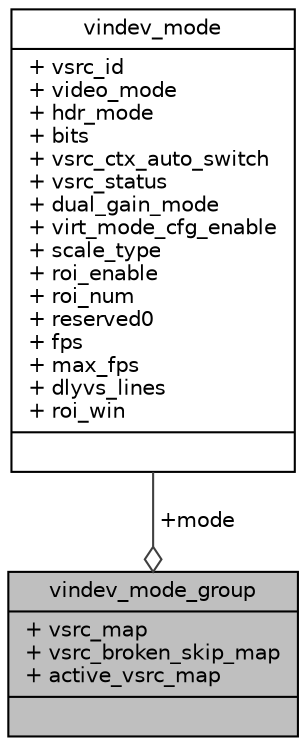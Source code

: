 digraph "vindev_mode_group"
{
 // INTERACTIVE_SVG=YES
 // LATEX_PDF_SIZE
  bgcolor="transparent";
  edge [fontname="Helvetica",fontsize="10",labelfontname="Helvetica",labelfontsize="10"];
  node [fontname="Helvetica",fontsize="10",shape=record];
  Node1 [label="{vindev_mode_group\n|+ vsrc_map\l+ vsrc_broken_skip_map\l+ active_vsrc_map\l|}",height=0.2,width=0.4,color="black", fillcolor="grey75", style="filled", fontcolor="black",tooltip=" "];
  Node2 -> Node1 [color="grey25",fontsize="10",style="solid",label=" +mode" ,arrowhead="odiamond",fontname="Helvetica"];
  Node2 [label="{vindev_mode\n|+ vsrc_id\l+ video_mode\l+ hdr_mode\l+ bits\l+ vsrc_ctx_auto_switch\l+ vsrc_status\l+ dual_gain_mode\l+ virt_mode_cfg_enable\l+ scale_type\l+ roi_enable\l+ roi_num\l+ reserved0\l+ fps\l+ max_fps\l+ dlyvs_lines\l+ roi_win\l|}",height=0.2,width=0.4,color="black",URL="$da/d3f/structvindev__mode.html",tooltip=" "];
}
